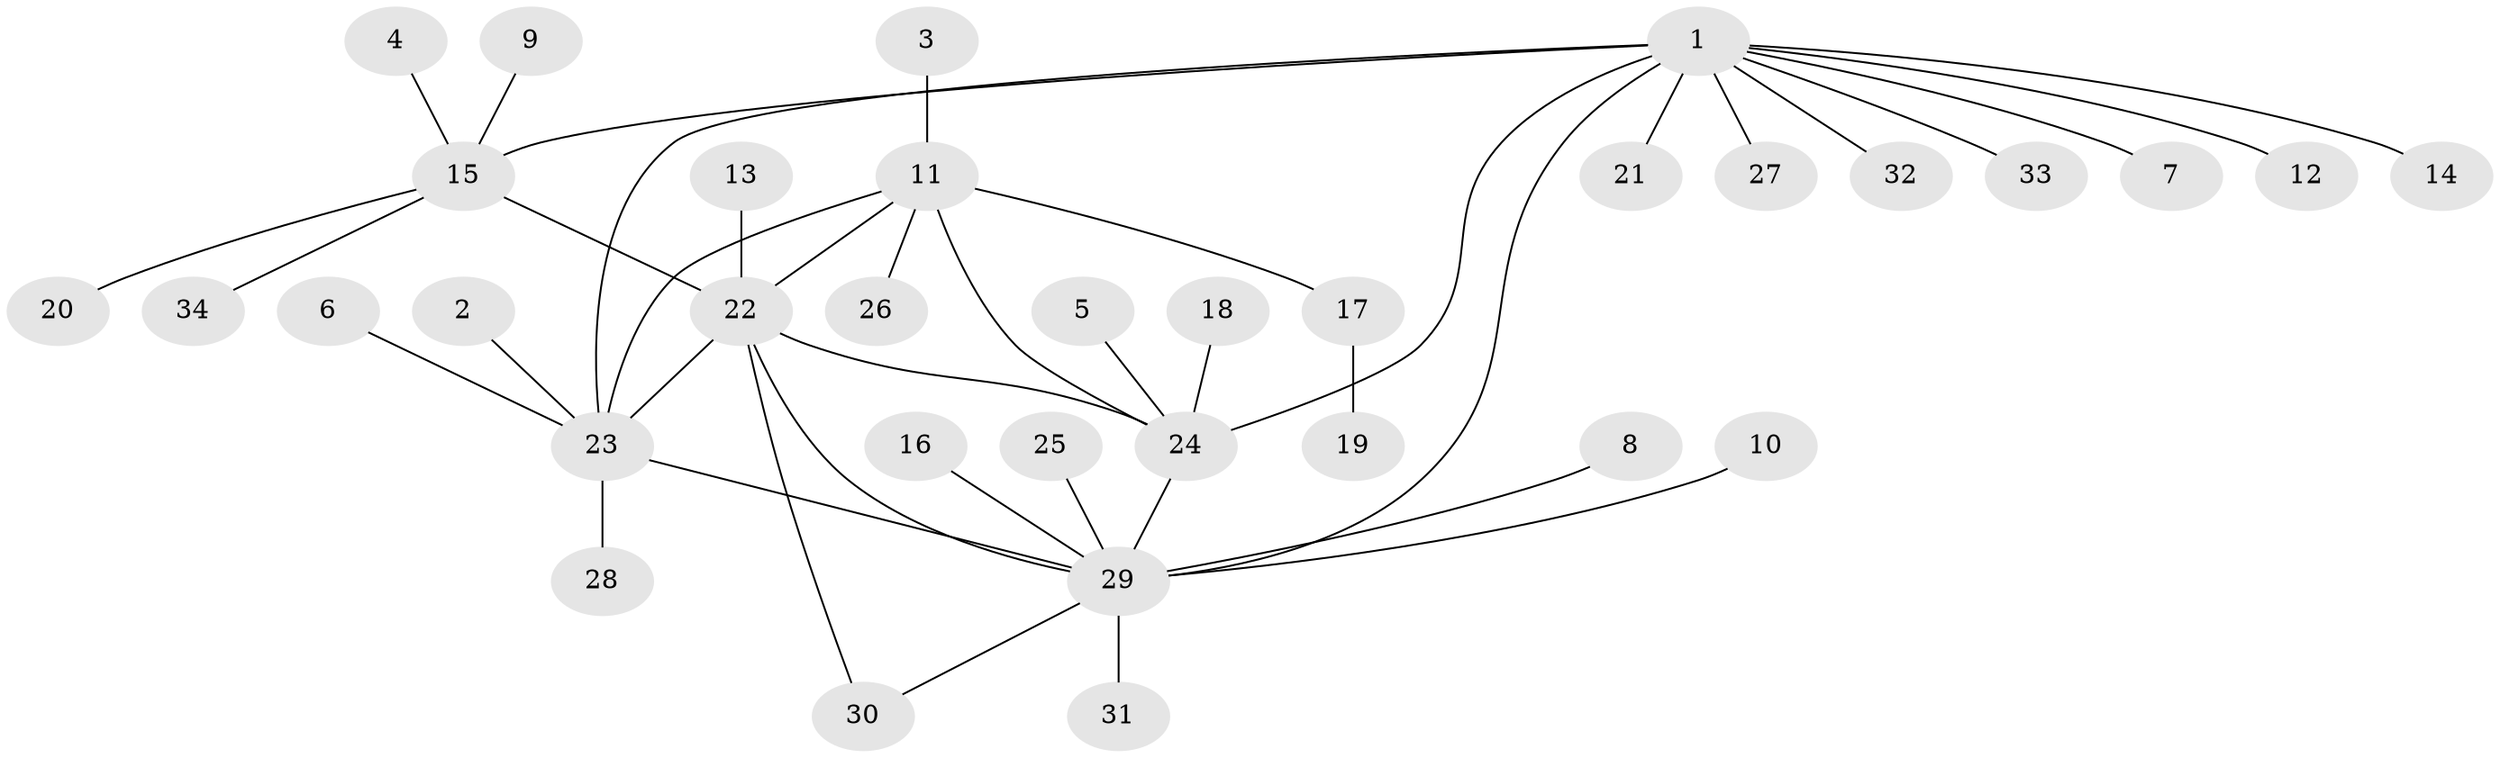 // original degree distribution, {6: 0.046875, 9: 0.015625, 3: 0.078125, 4: 0.046875, 12: 0.015625, 7: 0.03125, 2: 0.171875, 8: 0.015625, 10: 0.015625, 1: 0.5625}
// Generated by graph-tools (version 1.1) at 2025/26/03/09/25 03:26:49]
// undirected, 34 vertices, 41 edges
graph export_dot {
graph [start="1"]
  node [color=gray90,style=filled];
  1;
  2;
  3;
  4;
  5;
  6;
  7;
  8;
  9;
  10;
  11;
  12;
  13;
  14;
  15;
  16;
  17;
  18;
  19;
  20;
  21;
  22;
  23;
  24;
  25;
  26;
  27;
  28;
  29;
  30;
  31;
  32;
  33;
  34;
  1 -- 7 [weight=1.0];
  1 -- 12 [weight=1.0];
  1 -- 14 [weight=1.0];
  1 -- 15 [weight=1.0];
  1 -- 21 [weight=1.0];
  1 -- 23 [weight=1.0];
  1 -- 24 [weight=2.0];
  1 -- 27 [weight=1.0];
  1 -- 29 [weight=1.0];
  1 -- 32 [weight=1.0];
  1 -- 33 [weight=1.0];
  2 -- 23 [weight=2.0];
  3 -- 11 [weight=1.0];
  4 -- 15 [weight=1.0];
  5 -- 24 [weight=1.0];
  6 -- 23 [weight=1.0];
  8 -- 29 [weight=1.0];
  9 -- 15 [weight=1.0];
  10 -- 29 [weight=1.0];
  11 -- 17 [weight=1.0];
  11 -- 22 [weight=1.0];
  11 -- 23 [weight=1.0];
  11 -- 24 [weight=2.0];
  11 -- 26 [weight=1.0];
  13 -- 22 [weight=1.0];
  15 -- 20 [weight=1.0];
  15 -- 22 [weight=2.0];
  15 -- 34 [weight=1.0];
  16 -- 29 [weight=1.0];
  17 -- 19 [weight=1.0];
  18 -- 24 [weight=1.0];
  22 -- 23 [weight=2.0];
  22 -- 24 [weight=1.0];
  22 -- 29 [weight=1.0];
  22 -- 30 [weight=1.0];
  23 -- 28 [weight=1.0];
  23 -- 29 [weight=1.0];
  24 -- 29 [weight=2.0];
  25 -- 29 [weight=1.0];
  29 -- 30 [weight=1.0];
  29 -- 31 [weight=1.0];
}
